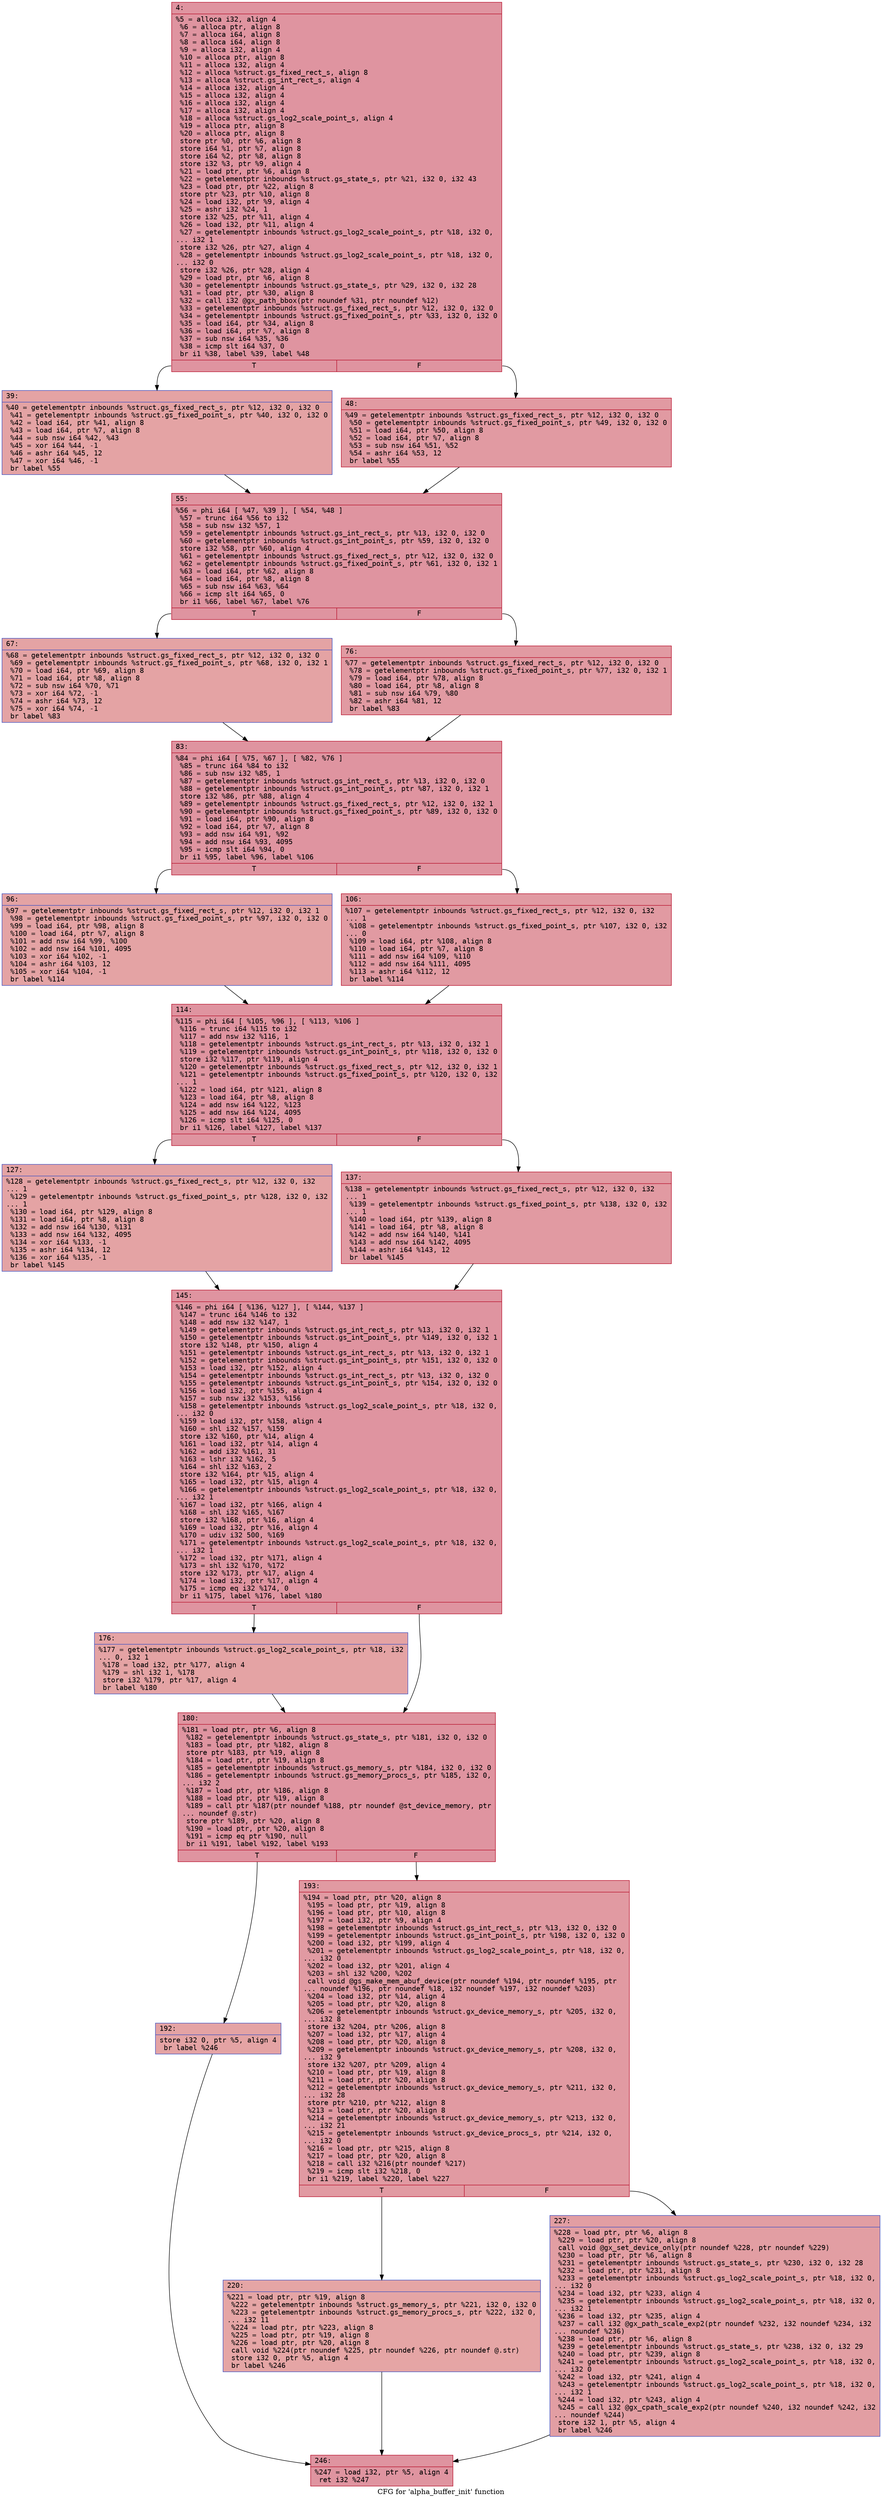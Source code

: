 digraph "CFG for 'alpha_buffer_init' function" {
	label="CFG for 'alpha_buffer_init' function";

	Node0x600001917570 [shape=record,color="#b70d28ff", style=filled, fillcolor="#b70d2870" fontname="Courier",label="{4:\l|  %5 = alloca i32, align 4\l  %6 = alloca ptr, align 8\l  %7 = alloca i64, align 8\l  %8 = alloca i64, align 8\l  %9 = alloca i32, align 4\l  %10 = alloca ptr, align 8\l  %11 = alloca i32, align 4\l  %12 = alloca %struct.gs_fixed_rect_s, align 8\l  %13 = alloca %struct.gs_int_rect_s, align 4\l  %14 = alloca i32, align 4\l  %15 = alloca i32, align 4\l  %16 = alloca i32, align 4\l  %17 = alloca i32, align 4\l  %18 = alloca %struct.gs_log2_scale_point_s, align 4\l  %19 = alloca ptr, align 8\l  %20 = alloca ptr, align 8\l  store ptr %0, ptr %6, align 8\l  store i64 %1, ptr %7, align 8\l  store i64 %2, ptr %8, align 8\l  store i32 %3, ptr %9, align 4\l  %21 = load ptr, ptr %6, align 8\l  %22 = getelementptr inbounds %struct.gs_state_s, ptr %21, i32 0, i32 43\l  %23 = load ptr, ptr %22, align 8\l  store ptr %23, ptr %10, align 8\l  %24 = load i32, ptr %9, align 4\l  %25 = ashr i32 %24, 1\l  store i32 %25, ptr %11, align 4\l  %26 = load i32, ptr %11, align 4\l  %27 = getelementptr inbounds %struct.gs_log2_scale_point_s, ptr %18, i32 0,\l... i32 1\l  store i32 %26, ptr %27, align 4\l  %28 = getelementptr inbounds %struct.gs_log2_scale_point_s, ptr %18, i32 0,\l... i32 0\l  store i32 %26, ptr %28, align 4\l  %29 = load ptr, ptr %6, align 8\l  %30 = getelementptr inbounds %struct.gs_state_s, ptr %29, i32 0, i32 28\l  %31 = load ptr, ptr %30, align 8\l  %32 = call i32 @gx_path_bbox(ptr noundef %31, ptr noundef %12)\l  %33 = getelementptr inbounds %struct.gs_fixed_rect_s, ptr %12, i32 0, i32 0\l  %34 = getelementptr inbounds %struct.gs_fixed_point_s, ptr %33, i32 0, i32 0\l  %35 = load i64, ptr %34, align 8\l  %36 = load i64, ptr %7, align 8\l  %37 = sub nsw i64 %35, %36\l  %38 = icmp slt i64 %37, 0\l  br i1 %38, label %39, label %48\l|{<s0>T|<s1>F}}"];
	Node0x600001917570:s0 -> Node0x6000019175c0[tooltip="4 -> 39\nProbability 37.50%" ];
	Node0x600001917570:s1 -> Node0x600001917610[tooltip="4 -> 48\nProbability 62.50%" ];
	Node0x6000019175c0 [shape=record,color="#3d50c3ff", style=filled, fillcolor="#c32e3170" fontname="Courier",label="{39:\l|  %40 = getelementptr inbounds %struct.gs_fixed_rect_s, ptr %12, i32 0, i32 0\l  %41 = getelementptr inbounds %struct.gs_fixed_point_s, ptr %40, i32 0, i32 0\l  %42 = load i64, ptr %41, align 8\l  %43 = load i64, ptr %7, align 8\l  %44 = sub nsw i64 %42, %43\l  %45 = xor i64 %44, -1\l  %46 = ashr i64 %45, 12\l  %47 = xor i64 %46, -1\l  br label %55\l}"];
	Node0x6000019175c0 -> Node0x600001917660[tooltip="39 -> 55\nProbability 100.00%" ];
	Node0x600001917610 [shape=record,color="#b70d28ff", style=filled, fillcolor="#bb1b2c70" fontname="Courier",label="{48:\l|  %49 = getelementptr inbounds %struct.gs_fixed_rect_s, ptr %12, i32 0, i32 0\l  %50 = getelementptr inbounds %struct.gs_fixed_point_s, ptr %49, i32 0, i32 0\l  %51 = load i64, ptr %50, align 8\l  %52 = load i64, ptr %7, align 8\l  %53 = sub nsw i64 %51, %52\l  %54 = ashr i64 %53, 12\l  br label %55\l}"];
	Node0x600001917610 -> Node0x600001917660[tooltip="48 -> 55\nProbability 100.00%" ];
	Node0x600001917660 [shape=record,color="#b70d28ff", style=filled, fillcolor="#b70d2870" fontname="Courier",label="{55:\l|  %56 = phi i64 [ %47, %39 ], [ %54, %48 ]\l  %57 = trunc i64 %56 to i32\l  %58 = sub nsw i32 %57, 1\l  %59 = getelementptr inbounds %struct.gs_int_rect_s, ptr %13, i32 0, i32 0\l  %60 = getelementptr inbounds %struct.gs_int_point_s, ptr %59, i32 0, i32 0\l  store i32 %58, ptr %60, align 4\l  %61 = getelementptr inbounds %struct.gs_fixed_rect_s, ptr %12, i32 0, i32 0\l  %62 = getelementptr inbounds %struct.gs_fixed_point_s, ptr %61, i32 0, i32 1\l  %63 = load i64, ptr %62, align 8\l  %64 = load i64, ptr %8, align 8\l  %65 = sub nsw i64 %63, %64\l  %66 = icmp slt i64 %65, 0\l  br i1 %66, label %67, label %76\l|{<s0>T|<s1>F}}"];
	Node0x600001917660:s0 -> Node0x6000019176b0[tooltip="55 -> 67\nProbability 37.50%" ];
	Node0x600001917660:s1 -> Node0x600001917700[tooltip="55 -> 76\nProbability 62.50%" ];
	Node0x6000019176b0 [shape=record,color="#3d50c3ff", style=filled, fillcolor="#c32e3170" fontname="Courier",label="{67:\l|  %68 = getelementptr inbounds %struct.gs_fixed_rect_s, ptr %12, i32 0, i32 0\l  %69 = getelementptr inbounds %struct.gs_fixed_point_s, ptr %68, i32 0, i32 1\l  %70 = load i64, ptr %69, align 8\l  %71 = load i64, ptr %8, align 8\l  %72 = sub nsw i64 %70, %71\l  %73 = xor i64 %72, -1\l  %74 = ashr i64 %73, 12\l  %75 = xor i64 %74, -1\l  br label %83\l}"];
	Node0x6000019176b0 -> Node0x600001917750[tooltip="67 -> 83\nProbability 100.00%" ];
	Node0x600001917700 [shape=record,color="#b70d28ff", style=filled, fillcolor="#bb1b2c70" fontname="Courier",label="{76:\l|  %77 = getelementptr inbounds %struct.gs_fixed_rect_s, ptr %12, i32 0, i32 0\l  %78 = getelementptr inbounds %struct.gs_fixed_point_s, ptr %77, i32 0, i32 1\l  %79 = load i64, ptr %78, align 8\l  %80 = load i64, ptr %8, align 8\l  %81 = sub nsw i64 %79, %80\l  %82 = ashr i64 %81, 12\l  br label %83\l}"];
	Node0x600001917700 -> Node0x600001917750[tooltip="76 -> 83\nProbability 100.00%" ];
	Node0x600001917750 [shape=record,color="#b70d28ff", style=filled, fillcolor="#b70d2870" fontname="Courier",label="{83:\l|  %84 = phi i64 [ %75, %67 ], [ %82, %76 ]\l  %85 = trunc i64 %84 to i32\l  %86 = sub nsw i32 %85, 1\l  %87 = getelementptr inbounds %struct.gs_int_rect_s, ptr %13, i32 0, i32 0\l  %88 = getelementptr inbounds %struct.gs_int_point_s, ptr %87, i32 0, i32 1\l  store i32 %86, ptr %88, align 4\l  %89 = getelementptr inbounds %struct.gs_fixed_rect_s, ptr %12, i32 0, i32 1\l  %90 = getelementptr inbounds %struct.gs_fixed_point_s, ptr %89, i32 0, i32 0\l  %91 = load i64, ptr %90, align 8\l  %92 = load i64, ptr %7, align 8\l  %93 = add nsw i64 %91, %92\l  %94 = add nsw i64 %93, 4095\l  %95 = icmp slt i64 %94, 0\l  br i1 %95, label %96, label %106\l|{<s0>T|<s1>F}}"];
	Node0x600001917750:s0 -> Node0x6000019177a0[tooltip="83 -> 96\nProbability 37.50%" ];
	Node0x600001917750:s1 -> Node0x6000019177f0[tooltip="83 -> 106\nProbability 62.50%" ];
	Node0x6000019177a0 [shape=record,color="#3d50c3ff", style=filled, fillcolor="#c32e3170" fontname="Courier",label="{96:\l|  %97 = getelementptr inbounds %struct.gs_fixed_rect_s, ptr %12, i32 0, i32 1\l  %98 = getelementptr inbounds %struct.gs_fixed_point_s, ptr %97, i32 0, i32 0\l  %99 = load i64, ptr %98, align 8\l  %100 = load i64, ptr %7, align 8\l  %101 = add nsw i64 %99, %100\l  %102 = add nsw i64 %101, 4095\l  %103 = xor i64 %102, -1\l  %104 = ashr i64 %103, 12\l  %105 = xor i64 %104, -1\l  br label %114\l}"];
	Node0x6000019177a0 -> Node0x600001917840[tooltip="96 -> 114\nProbability 100.00%" ];
	Node0x6000019177f0 [shape=record,color="#b70d28ff", style=filled, fillcolor="#bb1b2c70" fontname="Courier",label="{106:\l|  %107 = getelementptr inbounds %struct.gs_fixed_rect_s, ptr %12, i32 0, i32\l... 1\l  %108 = getelementptr inbounds %struct.gs_fixed_point_s, ptr %107, i32 0, i32\l... 0\l  %109 = load i64, ptr %108, align 8\l  %110 = load i64, ptr %7, align 8\l  %111 = add nsw i64 %109, %110\l  %112 = add nsw i64 %111, 4095\l  %113 = ashr i64 %112, 12\l  br label %114\l}"];
	Node0x6000019177f0 -> Node0x600001917840[tooltip="106 -> 114\nProbability 100.00%" ];
	Node0x600001917840 [shape=record,color="#b70d28ff", style=filled, fillcolor="#b70d2870" fontname="Courier",label="{114:\l|  %115 = phi i64 [ %105, %96 ], [ %113, %106 ]\l  %116 = trunc i64 %115 to i32\l  %117 = add nsw i32 %116, 1\l  %118 = getelementptr inbounds %struct.gs_int_rect_s, ptr %13, i32 0, i32 1\l  %119 = getelementptr inbounds %struct.gs_int_point_s, ptr %118, i32 0, i32 0\l  store i32 %117, ptr %119, align 4\l  %120 = getelementptr inbounds %struct.gs_fixed_rect_s, ptr %12, i32 0, i32 1\l  %121 = getelementptr inbounds %struct.gs_fixed_point_s, ptr %120, i32 0, i32\l... 1\l  %122 = load i64, ptr %121, align 8\l  %123 = load i64, ptr %8, align 8\l  %124 = add nsw i64 %122, %123\l  %125 = add nsw i64 %124, 4095\l  %126 = icmp slt i64 %125, 0\l  br i1 %126, label %127, label %137\l|{<s0>T|<s1>F}}"];
	Node0x600001917840:s0 -> Node0x600001917890[tooltip="114 -> 127\nProbability 37.50%" ];
	Node0x600001917840:s1 -> Node0x6000019178e0[tooltip="114 -> 137\nProbability 62.50%" ];
	Node0x600001917890 [shape=record,color="#3d50c3ff", style=filled, fillcolor="#c32e3170" fontname="Courier",label="{127:\l|  %128 = getelementptr inbounds %struct.gs_fixed_rect_s, ptr %12, i32 0, i32\l... 1\l  %129 = getelementptr inbounds %struct.gs_fixed_point_s, ptr %128, i32 0, i32\l... 1\l  %130 = load i64, ptr %129, align 8\l  %131 = load i64, ptr %8, align 8\l  %132 = add nsw i64 %130, %131\l  %133 = add nsw i64 %132, 4095\l  %134 = xor i64 %133, -1\l  %135 = ashr i64 %134, 12\l  %136 = xor i64 %135, -1\l  br label %145\l}"];
	Node0x600001917890 -> Node0x600001917930[tooltip="127 -> 145\nProbability 100.00%" ];
	Node0x6000019178e0 [shape=record,color="#b70d28ff", style=filled, fillcolor="#bb1b2c70" fontname="Courier",label="{137:\l|  %138 = getelementptr inbounds %struct.gs_fixed_rect_s, ptr %12, i32 0, i32\l... 1\l  %139 = getelementptr inbounds %struct.gs_fixed_point_s, ptr %138, i32 0, i32\l... 1\l  %140 = load i64, ptr %139, align 8\l  %141 = load i64, ptr %8, align 8\l  %142 = add nsw i64 %140, %141\l  %143 = add nsw i64 %142, 4095\l  %144 = ashr i64 %143, 12\l  br label %145\l}"];
	Node0x6000019178e0 -> Node0x600001917930[tooltip="137 -> 145\nProbability 100.00%" ];
	Node0x600001917930 [shape=record,color="#b70d28ff", style=filled, fillcolor="#b70d2870" fontname="Courier",label="{145:\l|  %146 = phi i64 [ %136, %127 ], [ %144, %137 ]\l  %147 = trunc i64 %146 to i32\l  %148 = add nsw i32 %147, 1\l  %149 = getelementptr inbounds %struct.gs_int_rect_s, ptr %13, i32 0, i32 1\l  %150 = getelementptr inbounds %struct.gs_int_point_s, ptr %149, i32 0, i32 1\l  store i32 %148, ptr %150, align 4\l  %151 = getelementptr inbounds %struct.gs_int_rect_s, ptr %13, i32 0, i32 1\l  %152 = getelementptr inbounds %struct.gs_int_point_s, ptr %151, i32 0, i32 0\l  %153 = load i32, ptr %152, align 4\l  %154 = getelementptr inbounds %struct.gs_int_rect_s, ptr %13, i32 0, i32 0\l  %155 = getelementptr inbounds %struct.gs_int_point_s, ptr %154, i32 0, i32 0\l  %156 = load i32, ptr %155, align 4\l  %157 = sub nsw i32 %153, %156\l  %158 = getelementptr inbounds %struct.gs_log2_scale_point_s, ptr %18, i32 0,\l... i32 0\l  %159 = load i32, ptr %158, align 4\l  %160 = shl i32 %157, %159\l  store i32 %160, ptr %14, align 4\l  %161 = load i32, ptr %14, align 4\l  %162 = add i32 %161, 31\l  %163 = lshr i32 %162, 5\l  %164 = shl i32 %163, 2\l  store i32 %164, ptr %15, align 4\l  %165 = load i32, ptr %15, align 4\l  %166 = getelementptr inbounds %struct.gs_log2_scale_point_s, ptr %18, i32 0,\l... i32 1\l  %167 = load i32, ptr %166, align 4\l  %168 = shl i32 %165, %167\l  store i32 %168, ptr %16, align 4\l  %169 = load i32, ptr %16, align 4\l  %170 = udiv i32 500, %169\l  %171 = getelementptr inbounds %struct.gs_log2_scale_point_s, ptr %18, i32 0,\l... i32 1\l  %172 = load i32, ptr %171, align 4\l  %173 = shl i32 %170, %172\l  store i32 %173, ptr %17, align 4\l  %174 = load i32, ptr %17, align 4\l  %175 = icmp eq i32 %174, 0\l  br i1 %175, label %176, label %180\l|{<s0>T|<s1>F}}"];
	Node0x600001917930:s0 -> Node0x600001917980[tooltip="145 -> 176\nProbability 37.50%" ];
	Node0x600001917930:s1 -> Node0x6000019179d0[tooltip="145 -> 180\nProbability 62.50%" ];
	Node0x600001917980 [shape=record,color="#3d50c3ff", style=filled, fillcolor="#c32e3170" fontname="Courier",label="{176:\l|  %177 = getelementptr inbounds %struct.gs_log2_scale_point_s, ptr %18, i32\l... 0, i32 1\l  %178 = load i32, ptr %177, align 4\l  %179 = shl i32 1, %178\l  store i32 %179, ptr %17, align 4\l  br label %180\l}"];
	Node0x600001917980 -> Node0x6000019179d0[tooltip="176 -> 180\nProbability 100.00%" ];
	Node0x6000019179d0 [shape=record,color="#b70d28ff", style=filled, fillcolor="#b70d2870" fontname="Courier",label="{180:\l|  %181 = load ptr, ptr %6, align 8\l  %182 = getelementptr inbounds %struct.gs_state_s, ptr %181, i32 0, i32 0\l  %183 = load ptr, ptr %182, align 8\l  store ptr %183, ptr %19, align 8\l  %184 = load ptr, ptr %19, align 8\l  %185 = getelementptr inbounds %struct.gs_memory_s, ptr %184, i32 0, i32 0\l  %186 = getelementptr inbounds %struct.gs_memory_procs_s, ptr %185, i32 0,\l... i32 2\l  %187 = load ptr, ptr %186, align 8\l  %188 = load ptr, ptr %19, align 8\l  %189 = call ptr %187(ptr noundef %188, ptr noundef @st_device_memory, ptr\l... noundef @.str)\l  store ptr %189, ptr %20, align 8\l  %190 = load ptr, ptr %20, align 8\l  %191 = icmp eq ptr %190, null\l  br i1 %191, label %192, label %193\l|{<s0>T|<s1>F}}"];
	Node0x6000019179d0:s0 -> Node0x600001917a20[tooltip="180 -> 192\nProbability 37.50%" ];
	Node0x6000019179d0:s1 -> Node0x600001917a70[tooltip="180 -> 193\nProbability 62.50%" ];
	Node0x600001917a20 [shape=record,color="#3d50c3ff", style=filled, fillcolor="#c32e3170" fontname="Courier",label="{192:\l|  store i32 0, ptr %5, align 4\l  br label %246\l}"];
	Node0x600001917a20 -> Node0x600001917b60[tooltip="192 -> 246\nProbability 100.00%" ];
	Node0x600001917a70 [shape=record,color="#b70d28ff", style=filled, fillcolor="#bb1b2c70" fontname="Courier",label="{193:\l|  %194 = load ptr, ptr %20, align 8\l  %195 = load ptr, ptr %19, align 8\l  %196 = load ptr, ptr %10, align 8\l  %197 = load i32, ptr %9, align 4\l  %198 = getelementptr inbounds %struct.gs_int_rect_s, ptr %13, i32 0, i32 0\l  %199 = getelementptr inbounds %struct.gs_int_point_s, ptr %198, i32 0, i32 0\l  %200 = load i32, ptr %199, align 4\l  %201 = getelementptr inbounds %struct.gs_log2_scale_point_s, ptr %18, i32 0,\l... i32 0\l  %202 = load i32, ptr %201, align 4\l  %203 = shl i32 %200, %202\l  call void @gs_make_mem_abuf_device(ptr noundef %194, ptr noundef %195, ptr\l... noundef %196, ptr noundef %18, i32 noundef %197, i32 noundef %203)\l  %204 = load i32, ptr %14, align 4\l  %205 = load ptr, ptr %20, align 8\l  %206 = getelementptr inbounds %struct.gx_device_memory_s, ptr %205, i32 0,\l... i32 8\l  store i32 %204, ptr %206, align 8\l  %207 = load i32, ptr %17, align 4\l  %208 = load ptr, ptr %20, align 8\l  %209 = getelementptr inbounds %struct.gx_device_memory_s, ptr %208, i32 0,\l... i32 9\l  store i32 %207, ptr %209, align 4\l  %210 = load ptr, ptr %19, align 8\l  %211 = load ptr, ptr %20, align 8\l  %212 = getelementptr inbounds %struct.gx_device_memory_s, ptr %211, i32 0,\l... i32 28\l  store ptr %210, ptr %212, align 8\l  %213 = load ptr, ptr %20, align 8\l  %214 = getelementptr inbounds %struct.gx_device_memory_s, ptr %213, i32 0,\l... i32 21\l  %215 = getelementptr inbounds %struct.gx_device_procs_s, ptr %214, i32 0,\l... i32 0\l  %216 = load ptr, ptr %215, align 8\l  %217 = load ptr, ptr %20, align 8\l  %218 = call i32 %216(ptr noundef %217)\l  %219 = icmp slt i32 %218, 0\l  br i1 %219, label %220, label %227\l|{<s0>T|<s1>F}}"];
	Node0x600001917a70:s0 -> Node0x600001917ac0[tooltip="193 -> 220\nProbability 37.50%" ];
	Node0x600001917a70:s1 -> Node0x600001917b10[tooltip="193 -> 227\nProbability 62.50%" ];
	Node0x600001917ac0 [shape=record,color="#3d50c3ff", style=filled, fillcolor="#c5333470" fontname="Courier",label="{220:\l|  %221 = load ptr, ptr %19, align 8\l  %222 = getelementptr inbounds %struct.gs_memory_s, ptr %221, i32 0, i32 0\l  %223 = getelementptr inbounds %struct.gs_memory_procs_s, ptr %222, i32 0,\l... i32 11\l  %224 = load ptr, ptr %223, align 8\l  %225 = load ptr, ptr %19, align 8\l  %226 = load ptr, ptr %20, align 8\l  call void %224(ptr noundef %225, ptr noundef %226, ptr noundef @.str)\l  store i32 0, ptr %5, align 4\l  br label %246\l}"];
	Node0x600001917ac0 -> Node0x600001917b60[tooltip="220 -> 246\nProbability 100.00%" ];
	Node0x600001917b10 [shape=record,color="#3d50c3ff", style=filled, fillcolor="#be242e70" fontname="Courier",label="{227:\l|  %228 = load ptr, ptr %6, align 8\l  %229 = load ptr, ptr %20, align 8\l  call void @gx_set_device_only(ptr noundef %228, ptr noundef %229)\l  %230 = load ptr, ptr %6, align 8\l  %231 = getelementptr inbounds %struct.gs_state_s, ptr %230, i32 0, i32 28\l  %232 = load ptr, ptr %231, align 8\l  %233 = getelementptr inbounds %struct.gs_log2_scale_point_s, ptr %18, i32 0,\l... i32 0\l  %234 = load i32, ptr %233, align 4\l  %235 = getelementptr inbounds %struct.gs_log2_scale_point_s, ptr %18, i32 0,\l... i32 1\l  %236 = load i32, ptr %235, align 4\l  %237 = call i32 @gx_path_scale_exp2(ptr noundef %232, i32 noundef %234, i32\l... noundef %236)\l  %238 = load ptr, ptr %6, align 8\l  %239 = getelementptr inbounds %struct.gs_state_s, ptr %238, i32 0, i32 29\l  %240 = load ptr, ptr %239, align 8\l  %241 = getelementptr inbounds %struct.gs_log2_scale_point_s, ptr %18, i32 0,\l... i32 0\l  %242 = load i32, ptr %241, align 4\l  %243 = getelementptr inbounds %struct.gs_log2_scale_point_s, ptr %18, i32 0,\l... i32 1\l  %244 = load i32, ptr %243, align 4\l  %245 = call i32 @gx_cpath_scale_exp2(ptr noundef %240, i32 noundef %242, i32\l... noundef %244)\l  store i32 1, ptr %5, align 4\l  br label %246\l}"];
	Node0x600001917b10 -> Node0x600001917b60[tooltip="227 -> 246\nProbability 100.00%" ];
	Node0x600001917b60 [shape=record,color="#b70d28ff", style=filled, fillcolor="#b70d2870" fontname="Courier",label="{246:\l|  %247 = load i32, ptr %5, align 4\l  ret i32 %247\l}"];
}
